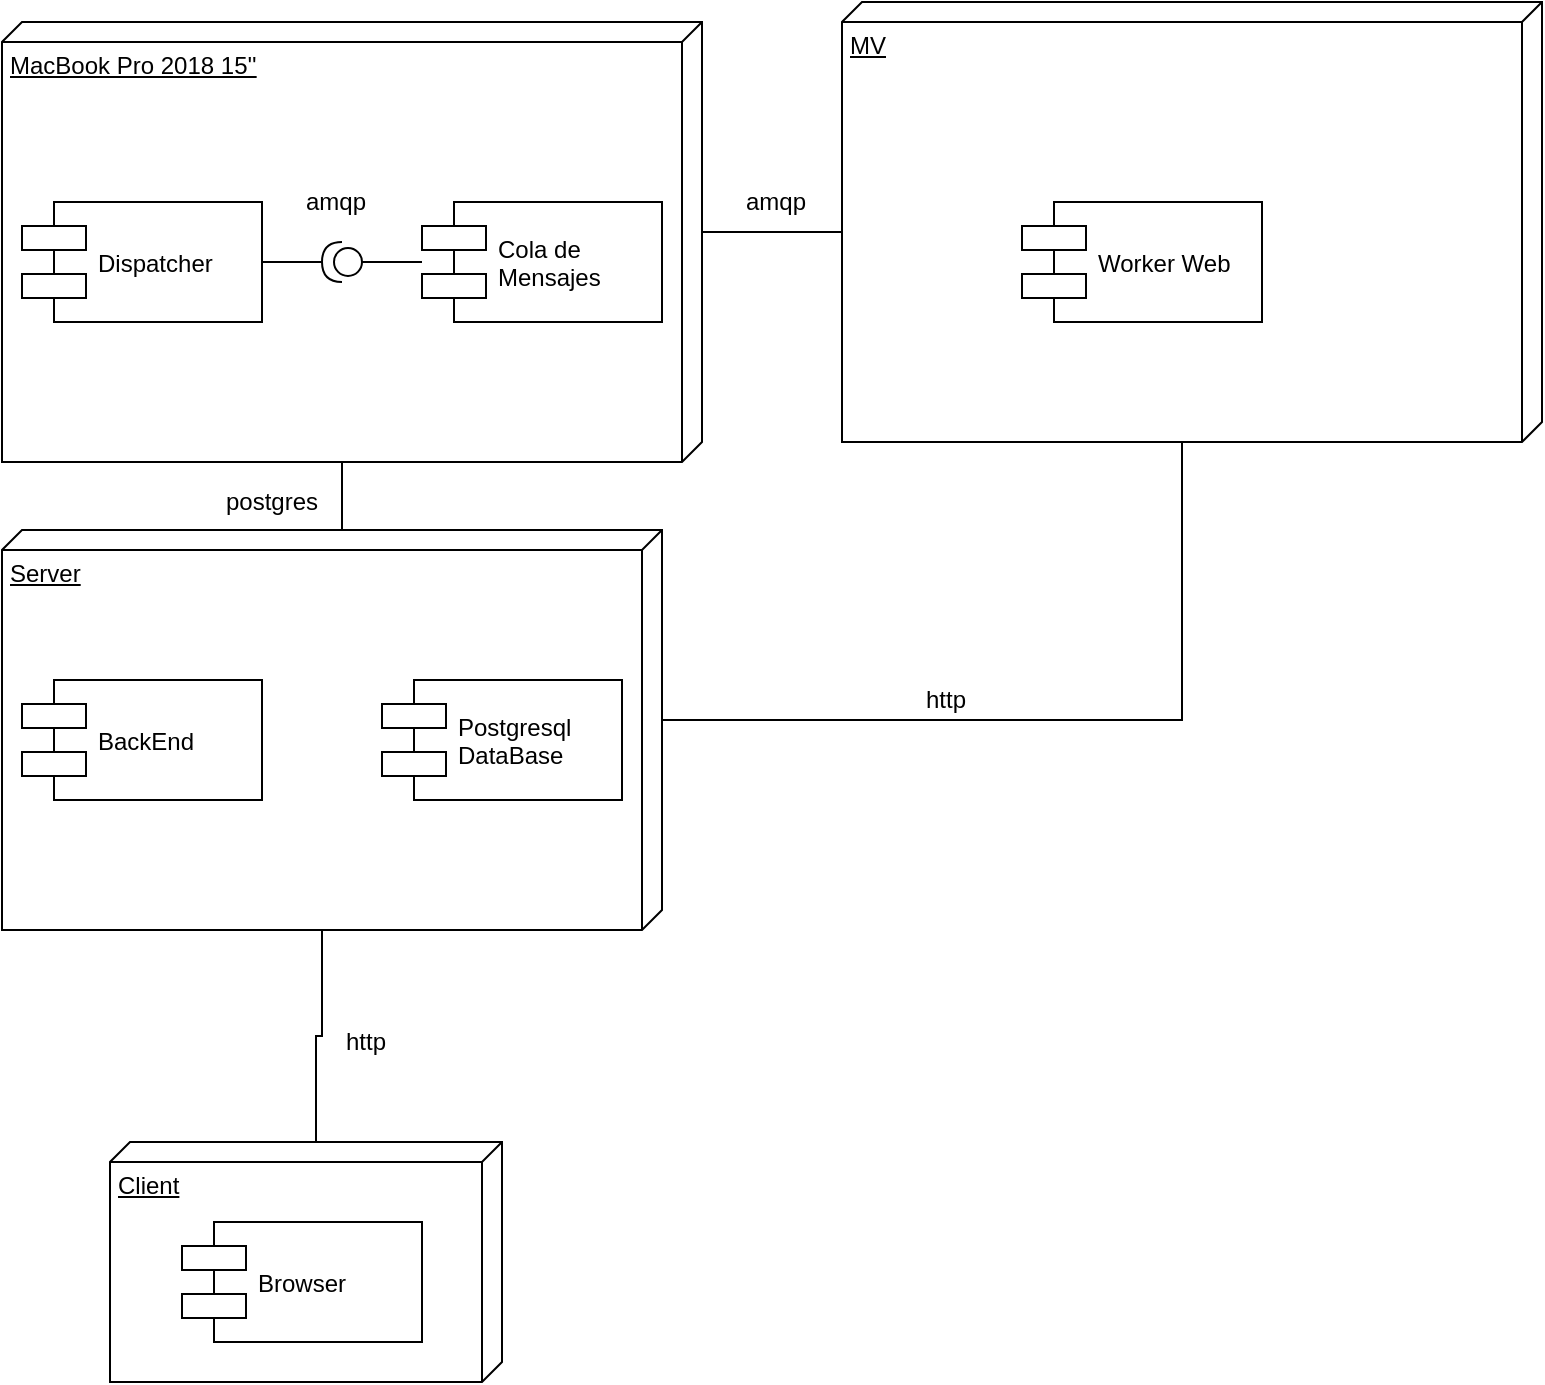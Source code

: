<mxfile version="12.1.7" type="device" pages="1"><diagram id="s_pj5xrKURW9nkWKiMCA" name="Page-1"><mxGraphModel dx="1646" dy="931" grid="1" gridSize="10" guides="1" tooltips="1" connect="1" arrows="1" fold="1" page="1" pageScale="1" pageWidth="827" pageHeight="1169" math="0" shadow="0"><root><mxCell id="0"/><mxCell id="1" parent="0"/><mxCell id="bL52zQo9YleNiQAY6q3A-11" style="edgeStyle=orthogonalEdgeStyle;rounded=0;orthogonalLoop=1;jettySize=auto;html=1;exitX=0;exitY=0;exitDx=200;exitDy=170;exitPerimeter=0;entryX=0;entryY=0;entryDx=0;entryDy=93;entryPerimeter=0;endArrow=none;endFill=0;" edge="1" parent="1" source="EslcYjLPkBhWrEh4C9RR-1" target="bL52zQo9YleNiQAY6q3A-9"><mxGeometry relative="1" as="geometry"/></mxCell><mxCell id="EslcYjLPkBhWrEh4C9RR-1" value="Server" style="verticalAlign=top;align=left;spacingTop=8;spacingLeft=2;spacingRight=12;shape=cube;size=10;direction=south;fontStyle=4;html=1;" parent="1" vertex="1"><mxGeometry x="31" y="284" width="330" height="200" as="geometry"/></mxCell><mxCell id="EslcYjLPkBhWrEh4C9RR-3" value="Postgresql&#10;DataBase" style="shape=component;align=left;spacingLeft=36;" parent="1" vertex="1"><mxGeometry x="221" y="359" width="120" height="60" as="geometry"/></mxCell><mxCell id="EslcYjLPkBhWrEh4C9RR-4" value="BackEnd" style="shape=component;align=left;spacingLeft=36;" parent="1" vertex="1"><mxGeometry x="41" y="359" width="120" height="60" as="geometry"/></mxCell><mxCell id="bL52zQo9YleNiQAY6q3A-7" style="edgeStyle=orthogonalEdgeStyle;rounded=0;orthogonalLoop=1;jettySize=auto;html=1;exitX=0;exitY=0;exitDx=220;exitDy=180;exitPerimeter=0;entryX=0;entryY=0;entryDx=0;entryDy=160;entryPerimeter=0;endArrow=none;endFill=0;" edge="1" parent="1" source="EslcYjLPkBhWrEh4C9RR-5" target="EslcYjLPkBhWrEh4C9RR-1"><mxGeometry relative="1" as="geometry"/></mxCell><mxCell id="EslcYjLPkBhWrEh4C9RR-5" value="MacBook Pro 2018 15''" style="verticalAlign=top;align=left;spacingTop=8;spacingLeft=2;spacingRight=12;shape=cube;size=10;direction=south;fontStyle=4;html=1;" parent="1" vertex="1"><mxGeometry x="31" y="30" width="350" height="220" as="geometry"/></mxCell><mxCell id="EslcYjLPkBhWrEh4C9RR-11" value="Cola de &#10;Mensajes" style="shape=component;align=left;spacingLeft=36;" parent="1" vertex="1"><mxGeometry x="241" y="120" width="120" height="60" as="geometry"/></mxCell><mxCell id="EslcYjLPkBhWrEh4C9RR-12" value="Dispatcher" style="shape=component;align=left;spacingLeft=36;" parent="1" vertex="1"><mxGeometry x="41" y="120" width="120" height="60" as="geometry"/></mxCell><mxCell id="EslcYjLPkBhWrEh4C9RR-13" style="edgeStyle=orthogonalEdgeStyle;rounded=0;orthogonalLoop=1;jettySize=auto;html=1;exitX=1;exitY=0.5;exitDx=0;exitDy=0;exitPerimeter=0;entryX=1;entryY=0.5;entryDx=0;entryDy=0;endArrow=none;endFill=0;" parent="1" source="EslcYjLPkBhWrEh4C9RR-15" target="EslcYjLPkBhWrEh4C9RR-12" edge="1"><mxGeometry relative="1" as="geometry"/></mxCell><mxCell id="EslcYjLPkBhWrEh4C9RR-14" style="edgeStyle=orthogonalEdgeStyle;rounded=0;orthogonalLoop=1;jettySize=auto;html=1;exitX=0;exitY=0.5;exitDx=0;exitDy=0;exitPerimeter=0;endArrow=none;endFill=0;" parent="1" source="EslcYjLPkBhWrEh4C9RR-15" target="EslcYjLPkBhWrEh4C9RR-11" edge="1"><mxGeometry relative="1" as="geometry"/></mxCell><mxCell id="EslcYjLPkBhWrEh4C9RR-15" value="" style="shape=providedRequiredInterface;html=1;verticalLabelPosition=bottom;rotation=180;" parent="1" vertex="1"><mxGeometry x="191" y="140" width="20" height="20" as="geometry"/></mxCell><mxCell id="bL52zQo9YleNiQAY6q3A-1" style="edgeStyle=orthogonalEdgeStyle;rounded=0;orthogonalLoop=1;jettySize=auto;html=1;exitX=0;exitY=0;exitDx=115;exitDy=350;exitPerimeter=0;entryX=0;entryY=0;entryDx=105;entryDy=0;entryPerimeter=0;endArrow=none;endFill=0;" edge="1" parent="1" source="EslcYjLPkBhWrEh4C9RR-16" target="EslcYjLPkBhWrEh4C9RR-5"><mxGeometry relative="1" as="geometry"/></mxCell><mxCell id="bL52zQo9YleNiQAY6q3A-2" style="edgeStyle=orthogonalEdgeStyle;rounded=0;orthogonalLoop=1;jettySize=auto;html=1;exitX=0;exitY=0;exitDx=220;exitDy=180;exitPerimeter=0;entryX=0;entryY=0;entryDx=95;entryDy=0;entryPerimeter=0;endArrow=none;endFill=0;" edge="1" parent="1" source="EslcYjLPkBhWrEh4C9RR-16" target="EslcYjLPkBhWrEh4C9RR-1"><mxGeometry relative="1" as="geometry"/></mxCell><mxCell id="EslcYjLPkBhWrEh4C9RR-16" value="MV" style="verticalAlign=top;align=left;spacingTop=8;spacingLeft=2;spacingRight=12;shape=cube;size=10;direction=south;fontStyle=4;html=1;" parent="1" vertex="1"><mxGeometry x="451" y="20" width="350" height="220" as="geometry"/></mxCell><mxCell id="EslcYjLPkBhWrEh4C9RR-17" value="Worker Web" style="shape=component;align=left;spacingLeft=36;" parent="1" vertex="1"><mxGeometry x="541" y="120" width="120" height="60" as="geometry"/></mxCell><mxCell id="bL52zQo9YleNiQAY6q3A-3" value="http" style="text;html=1;resizable=0;points=[];autosize=1;align=left;verticalAlign=top;spacingTop=-4;" vertex="1" parent="1"><mxGeometry x="491" y="359" width="40" height="20" as="geometry"/></mxCell><mxCell id="bL52zQo9YleNiQAY6q3A-4" value="amqp" style="text;html=1;resizable=0;points=[];autosize=1;align=left;verticalAlign=top;spacingTop=-4;" vertex="1" parent="1"><mxGeometry x="401" y="110" width="50" height="20" as="geometry"/></mxCell><mxCell id="bL52zQo9YleNiQAY6q3A-5" value="amqp" style="text;html=1;resizable=0;points=[];autosize=1;align=left;verticalAlign=top;spacingTop=-4;" vertex="1" parent="1"><mxGeometry x="181" y="110" width="50" height="20" as="geometry"/></mxCell><mxCell id="bL52zQo9YleNiQAY6q3A-8" value="postgres" style="text;html=1;resizable=0;points=[];autosize=1;align=left;verticalAlign=top;spacingTop=-4;" vertex="1" parent="1"><mxGeometry x="141" y="260" width="60" height="20" as="geometry"/></mxCell><mxCell id="bL52zQo9YleNiQAY6q3A-9" value="Client" style="verticalAlign=top;align=left;spacingTop=8;spacingLeft=2;spacingRight=12;shape=cube;size=10;direction=south;fontStyle=4;html=1;" vertex="1" parent="1"><mxGeometry x="85" y="590" width="196" height="120" as="geometry"/></mxCell><mxCell id="bL52zQo9YleNiQAY6q3A-10" value="Browser" style="shape=component;align=left;spacingLeft=36;" vertex="1" parent="1"><mxGeometry x="121" y="630" width="120" height="60" as="geometry"/></mxCell><mxCell id="bL52zQo9YleNiQAY6q3A-12" value="http" style="text;html=1;resizable=0;points=[];autosize=1;align=left;verticalAlign=top;spacingTop=-4;" vertex="1" parent="1"><mxGeometry x="201" y="530" width="40" height="20" as="geometry"/></mxCell></root></mxGraphModel></diagram></mxfile>